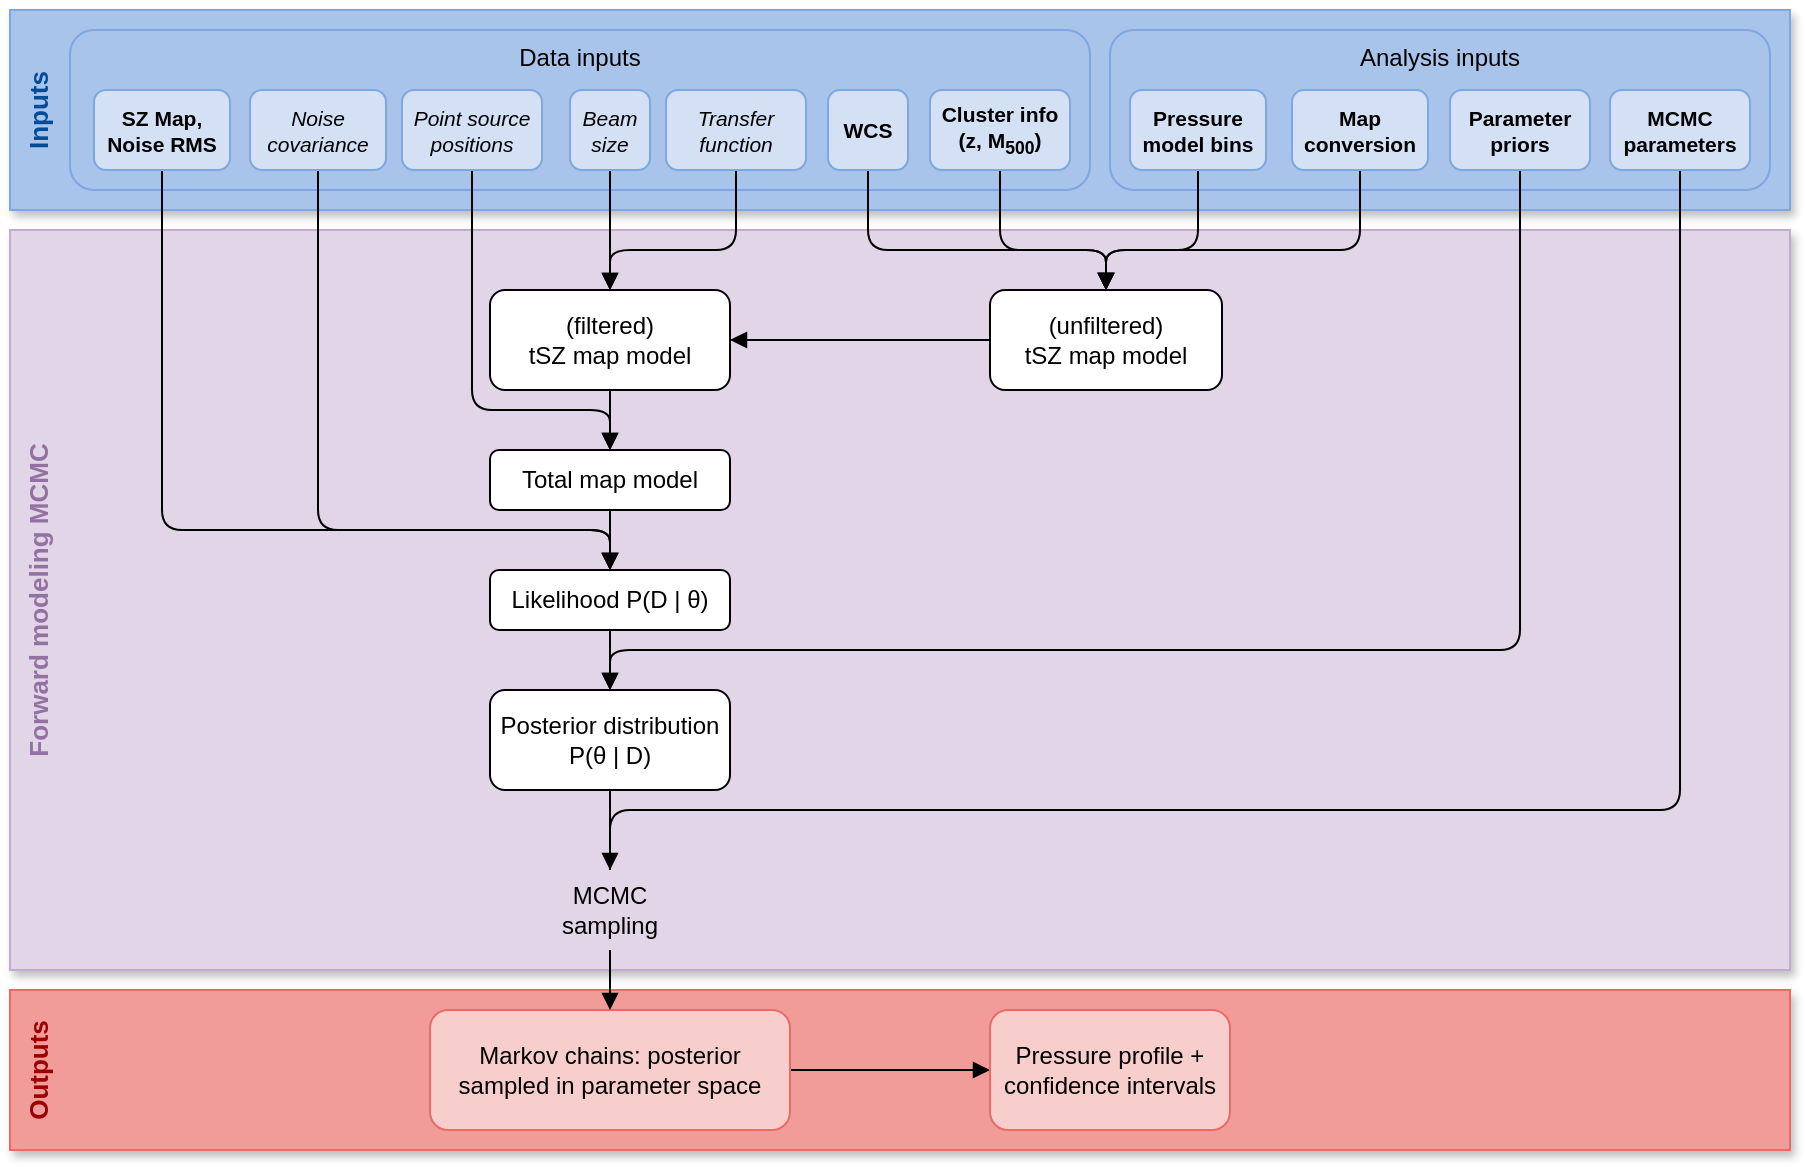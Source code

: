 <mxfile version="20.3.0" type="device"><diagram id="C5RBs43oDa-KdzZeNtuy" name="Page-1"><mxGraphModel dx="1018" dy="684" grid="1" gridSize="10" guides="1" tooltips="1" connect="1" arrows="1" fold="1" page="1" pageScale="1" pageWidth="1169" pageHeight="827" math="0" shadow="0"><root><mxCell id="WIyWlLk6GJQsqaUBKTNV-0"/><mxCell id="WIyWlLk6GJQsqaUBKTNV-1" parent="WIyWlLk6GJQsqaUBKTNV-0"/><mxCell id="9M-0-o-CaNjFpYtM1f-I-49" value="Forward modeling MCMC" style="rounded=0;whiteSpace=wrap;html=1;glass=0;labelBackgroundColor=none;sketch=0;fontFamily=Helvetica;fontSize=13;horizontal=0;verticalAlign=top;fontStyle=1;fillColor=#E1D5E7;strokeColor=#C3ABD0;fontColor=#9372A3;shadow=1;" parent="WIyWlLk6GJQsqaUBKTNV-1" vertex="1"><mxGeometry x="10" y="120" width="890" height="370" as="geometry"/></mxCell><mxCell id="9M-0-o-CaNjFpYtM1f-I-47" value="Inputs" style="rounded=0;whiteSpace=wrap;html=1;glass=0;labelBackgroundColor=none;sketch=0;fontFamily=Helvetica;fontSize=13;fontColor=#004C99;fillColor=#A9C4EB;strokeColor=#7EA6E0;horizontal=0;verticalAlign=top;fontStyle=1;shadow=1;" parent="WIyWlLk6GJQsqaUBKTNV-1" vertex="1"><mxGeometry x="10" y="10" width="890" height="100" as="geometry"/></mxCell><mxCell id="9M-0-o-CaNjFpYtM1f-I-46" value="Outputs" style="rounded=0;whiteSpace=wrap;html=1;glass=0;labelBackgroundColor=none;sketch=0;fontSize=13;strokeColor=#EA6B66;fillColor=#F19C99;horizontal=0;verticalAlign=top;fontStyle=1;fontColor=#990000;shadow=1;" parent="WIyWlLk6GJQsqaUBKTNV-1" vertex="1"><mxGeometry x="10" y="500" width="890" height="80" as="geometry"/></mxCell><mxCell id="9M-0-o-CaNjFpYtM1f-I-6" value="Data inputs" style="rounded=1;whiteSpace=wrap;html=1;verticalAlign=top;strokeColor=#7EA6E0;glass=0;sketch=0;fontStyle=0;fontSize=12;fontFamily=Helvetica;fillColor=none;" parent="WIyWlLk6GJQsqaUBKTNV-1" vertex="1"><mxGeometry x="40" y="20" width="510" height="80" as="geometry"/></mxCell><mxCell id="84_8ek-miSaWC4L311Z_-49" style="edgeStyle=orthogonalEdgeStyle;rounded=1;orthogonalLoop=1;jettySize=auto;html=1;exitX=0.5;exitY=1;exitDx=0;exitDy=0;endArrow=block;endFill=1;" parent="WIyWlLk6GJQsqaUBKTNV-1" source="9M-0-o-CaNjFpYtM1f-I-8" target="9M-0-o-CaNjFpYtM1f-I-16" edge="1"><mxGeometry relative="1" as="geometry"><Array as="points"><mxPoint x="86" y="270"/><mxPoint x="310" y="270"/></Array></mxGeometry></mxCell><mxCell id="9M-0-o-CaNjFpYtM1f-I-8" value="SZ Map,&lt;br&gt;Noise RMS" style="rounded=1;whiteSpace=wrap;html=1;strokeColor=#7EA6E0;fontSize=10.5;fillColor=#D4E1F5;fontStyle=1;verticalAlign=middle;glass=0;sketch=0;" parent="WIyWlLk6GJQsqaUBKTNV-1" vertex="1"><mxGeometry x="52" y="50" width="68" height="40" as="geometry"/></mxCell><mxCell id="84_8ek-miSaWC4L311Z_-53" style="edgeStyle=orthogonalEdgeStyle;rounded=1;orthogonalLoop=1;jettySize=auto;html=1;exitX=0.5;exitY=1;exitDx=0;exitDy=0;endArrow=block;endFill=1;" parent="WIyWlLk6GJQsqaUBKTNV-1" source="9M-0-o-CaNjFpYtM1f-I-10" target="84_8ek-miSaWC4L311Z_-41" edge="1"><mxGeometry relative="1" as="geometry"><Array as="points"><mxPoint x="373" y="130"/><mxPoint x="310" y="130"/></Array></mxGeometry></mxCell><mxCell id="9M-0-o-CaNjFpYtM1f-I-10" value="Transfer function" style="rounded=1;whiteSpace=wrap;html=1;strokeColor=#7EA6E0;fontSize=10.5;fillColor=#D4E1F5;fontStyle=2;verticalAlign=middle;glass=0;sketch=0;" parent="WIyWlLk6GJQsqaUBKTNV-1" vertex="1"><mxGeometry x="338" y="50" width="70" height="40" as="geometry"/></mxCell><mxCell id="84_8ek-miSaWC4L311Z_-47" style="edgeStyle=orthogonalEdgeStyle;rounded=1;orthogonalLoop=1;jettySize=auto;html=1;exitX=0.5;exitY=1;exitDx=0;exitDy=0;entryX=0.5;entryY=0;entryDx=0;entryDy=0;endArrow=block;endFill=1;" parent="WIyWlLk6GJQsqaUBKTNV-1" source="9M-0-o-CaNjFpYtM1f-I-12" target="9M-0-o-CaNjFpYtM1f-I-16" edge="1"><mxGeometry relative="1" as="geometry"/></mxCell><mxCell id="9M-0-o-CaNjFpYtM1f-I-12" value="Total map model" style="rounded=1;whiteSpace=wrap;html=1;labelBackgroundColor=#ffffff;" parent="WIyWlLk6GJQsqaUBKTNV-1" vertex="1"><mxGeometry x="250" y="230" width="120" height="30" as="geometry"/></mxCell><mxCell id="84_8ek-miSaWC4L311Z_-50" style="edgeStyle=orthogonalEdgeStyle;rounded=1;orthogonalLoop=1;jettySize=auto;html=1;exitX=0.5;exitY=1;exitDx=0;exitDy=0;endArrow=block;endFill=1;" parent="WIyWlLk6GJQsqaUBKTNV-1" source="9M-0-o-CaNjFpYtM1f-I-16" target="9M-0-o-CaNjFpYtM1f-I-51" edge="1"><mxGeometry relative="1" as="geometry"/></mxCell><mxCell id="9M-0-o-CaNjFpYtM1f-I-16" value="Likelihood P(D | θ)" style="rounded=1;whiteSpace=wrap;html=1;labelBackgroundColor=#ffffff;" parent="WIyWlLk6GJQsqaUBKTNV-1" vertex="1"><mxGeometry x="250" y="290" width="120" height="30" as="geometry"/></mxCell><mxCell id="9M-0-o-CaNjFpYtM1f-I-36" value="" style="edgeStyle=orthogonalEdgeStyle;jumpStyle=arc;jumpSize=10;orthogonalLoop=1;jettySize=auto;html=1;endArrow=block;endFill=1;" parent="WIyWlLk6GJQsqaUBKTNV-1" source="9M-0-o-CaNjFpYtM1f-I-22" target="9M-0-o-CaNjFpYtM1f-I-35" edge="1"><mxGeometry relative="1" as="geometry"/></mxCell><mxCell id="9M-0-o-CaNjFpYtM1f-I-22" value="Markov chains: posterior sampled in parameter space" style="rounded=1;whiteSpace=wrap;html=1;strokeColor=#EA6B66;fillColor=#f8cecc;" parent="WIyWlLk6GJQsqaUBKTNV-1" vertex="1"><mxGeometry x="220" y="510" width="180" height="60" as="geometry"/></mxCell><mxCell id="9M-0-o-CaNjFpYtM1f-I-35" value="Pressure profile + confidence intervals" style="whiteSpace=wrap;html=1;rounded=1;fillColor=#f8cecc;strokeColor=#EA6B66;" parent="WIyWlLk6GJQsqaUBKTNV-1" vertex="1"><mxGeometry x="500" y="510" width="120" height="60" as="geometry"/></mxCell><mxCell id="9M-0-o-CaNjFpYtM1f-I-44" value="" style="edgeStyle=orthogonalEdgeStyle;jumpStyle=arc;jumpSize=10;orthogonalLoop=1;jettySize=auto;html=1;" parent="WIyWlLk6GJQsqaUBKTNV-1" edge="1"><mxGeometry relative="1" as="geometry"><mxPoint x="670" y="550" as="targetPoint"/></mxGeometry></mxCell><mxCell id="84_8ek-miSaWC4L311Z_-57" style="edgeStyle=orthogonalEdgeStyle;rounded=1;orthogonalLoop=1;jettySize=auto;html=1;exitX=0.5;exitY=1;exitDx=0;exitDy=0;endArrow=block;endFill=1;startArrow=none;" parent="WIyWlLk6GJQsqaUBKTNV-1" source="84_8ek-miSaWC4L311Z_-58" target="9M-0-o-CaNjFpYtM1f-I-22" edge="1"><mxGeometry relative="1" as="geometry"/></mxCell><mxCell id="9M-0-o-CaNjFpYtM1f-I-51" value="Posterior distribution P(θ | D)" style="rounded=1;whiteSpace=wrap;html=1;labelBackgroundColor=#ffffff;" parent="WIyWlLk6GJQsqaUBKTNV-1" vertex="1"><mxGeometry x="250" y="350" width="120" height="50" as="geometry"/></mxCell><mxCell id="84_8ek-miSaWC4L311Z_-48" style="edgeStyle=orthogonalEdgeStyle;rounded=1;orthogonalLoop=1;jettySize=auto;html=1;exitX=0.5;exitY=1;exitDx=0;exitDy=0;endArrow=block;endFill=1;" parent="WIyWlLk6GJQsqaUBKTNV-1" source="84_8ek-miSaWC4L311Z_-1" target="9M-0-o-CaNjFpYtM1f-I-16" edge="1"><mxGeometry relative="1" as="geometry"><Array as="points"><mxPoint x="164" y="270"/><mxPoint x="310" y="270"/></Array></mxGeometry></mxCell><mxCell id="84_8ek-miSaWC4L311Z_-1" value="Noise covariance" style="rounded=1;whiteSpace=wrap;html=1;strokeColor=#7EA6E0;fontSize=10.5;fillColor=#D4E1F5;fontStyle=2;verticalAlign=middle;glass=0;sketch=0;" parent="WIyWlLk6GJQsqaUBKTNV-1" vertex="1"><mxGeometry x="130" y="50" width="68" height="40" as="geometry"/></mxCell><mxCell id="84_8ek-miSaWC4L311Z_-44" style="edgeStyle=orthogonalEdgeStyle;rounded=1;orthogonalLoop=1;jettySize=auto;html=1;exitX=0.5;exitY=1;exitDx=0;exitDy=0;endArrow=block;endFill=1;" parent="WIyWlLk6GJQsqaUBKTNV-1" source="84_8ek-miSaWC4L311Z_-2" target="84_8ek-miSaWC4L311Z_-41" edge="1"><mxGeometry relative="1" as="geometry"/></mxCell><mxCell id="84_8ek-miSaWC4L311Z_-2" value="Beam size" style="rounded=1;whiteSpace=wrap;html=1;strokeColor=#7EA6E0;fontSize=10.5;fillColor=#D4E1F5;fontStyle=2;verticalAlign=middle;glass=0;sketch=0;" parent="WIyWlLk6GJQsqaUBKTNV-1" vertex="1"><mxGeometry x="290" y="50" width="40" height="40" as="geometry"/></mxCell><mxCell id="84_8ek-miSaWC4L311Z_-40" style="edgeStyle=orthogonalEdgeStyle;rounded=1;orthogonalLoop=1;jettySize=auto;html=1;exitX=0.5;exitY=1;exitDx=0;exitDy=0;endArrow=block;endFill=1;" parent="WIyWlLk6GJQsqaUBKTNV-1" source="84_8ek-miSaWC4L311Z_-3" target="84_8ek-miSaWC4L311Z_-36" edge="1"><mxGeometry relative="1" as="geometry"><Array as="points"><mxPoint x="439" y="130"/><mxPoint x="558" y="130"/></Array></mxGeometry></mxCell><mxCell id="84_8ek-miSaWC4L311Z_-3" value="WCS" style="rounded=1;whiteSpace=wrap;html=1;strokeColor=#7EA6E0;fontSize=10.5;fillColor=#D4E1F5;fontStyle=1;verticalAlign=middle;glass=0;sketch=0;" parent="WIyWlLk6GJQsqaUBKTNV-1" vertex="1"><mxGeometry x="419" y="50" width="40" height="40" as="geometry"/></mxCell><mxCell id="84_8ek-miSaWC4L311Z_-4" value="Analysis inputs" style="rounded=1;whiteSpace=wrap;html=1;verticalAlign=top;strokeColor=#7EA6E0;glass=0;sketch=0;fontStyle=0;fontSize=12;fontFamily=Helvetica;fillColor=none;" parent="WIyWlLk6GJQsqaUBKTNV-1" vertex="1"><mxGeometry x="560" y="20" width="330" height="80" as="geometry"/></mxCell><mxCell id="84_8ek-miSaWC4L311Z_-38" style="edgeStyle=orthogonalEdgeStyle;rounded=1;orthogonalLoop=1;jettySize=auto;html=1;exitX=0.5;exitY=1;exitDx=0;exitDy=0;endArrow=block;endFill=1;" parent="WIyWlLk6GJQsqaUBKTNV-1" source="84_8ek-miSaWC4L311Z_-5" target="84_8ek-miSaWC4L311Z_-36" edge="1"><mxGeometry relative="1" as="geometry"><Array as="points"><mxPoint x="604" y="130"/><mxPoint x="558" y="130"/></Array></mxGeometry></mxCell><mxCell id="84_8ek-miSaWC4L311Z_-5" value="Pressure model bins" style="rounded=1;whiteSpace=wrap;html=1;strokeColor=#7EA6E0;fontSize=10.5;fillColor=#D4E1F5;fontStyle=1;verticalAlign=middle;glass=0;sketch=0;" parent="WIyWlLk6GJQsqaUBKTNV-1" vertex="1"><mxGeometry x="570" y="50" width="68" height="40" as="geometry"/></mxCell><mxCell id="84_8ek-miSaWC4L311Z_-51" style="edgeStyle=orthogonalEdgeStyle;rounded=1;orthogonalLoop=1;jettySize=auto;html=1;exitX=0.5;exitY=1;exitDx=0;exitDy=0;endArrow=block;endFill=1;" parent="WIyWlLk6GJQsqaUBKTNV-1" source="84_8ek-miSaWC4L311Z_-6" target="9M-0-o-CaNjFpYtM1f-I-51" edge="1"><mxGeometry relative="1" as="geometry"><Array as="points"><mxPoint x="765" y="330"/><mxPoint x="310" y="330"/></Array></mxGeometry></mxCell><mxCell id="84_8ek-miSaWC4L311Z_-6" value="Parameter priors" style="rounded=1;whiteSpace=wrap;html=1;strokeColor=#7EA6E0;fontSize=10.5;fillColor=#D4E1F5;fontStyle=1;verticalAlign=middle;glass=0;sketch=0;" parent="WIyWlLk6GJQsqaUBKTNV-1" vertex="1"><mxGeometry x="730" y="50" width="70" height="40" as="geometry"/></mxCell><mxCell id="84_8ek-miSaWC4L311Z_-37" style="edgeStyle=orthogonalEdgeStyle;rounded=1;orthogonalLoop=1;jettySize=auto;html=1;exitX=0.5;exitY=1;exitDx=0;exitDy=0;endArrow=block;endFill=1;" parent="WIyWlLk6GJQsqaUBKTNV-1" source="84_8ek-miSaWC4L311Z_-7" target="84_8ek-miSaWC4L311Z_-36" edge="1"><mxGeometry relative="1" as="geometry"><Array as="points"><mxPoint x="685" y="130"/><mxPoint x="558" y="130"/></Array></mxGeometry></mxCell><mxCell id="84_8ek-miSaWC4L311Z_-7" value="&lt;span style=&quot;font-style: normal;&quot;&gt;&lt;b&gt;Map conversion&lt;/b&gt;&lt;/span&gt;" style="rounded=1;whiteSpace=wrap;html=1;strokeColor=#7EA6E0;fontSize=10.5;fillColor=#D4E1F5;fontStyle=2;verticalAlign=middle;glass=0;sketch=0;" parent="WIyWlLk6GJQsqaUBKTNV-1" vertex="1"><mxGeometry x="651" y="50" width="68" height="40" as="geometry"/></mxCell><mxCell id="84_8ek-miSaWC4L311Z_-46" style="edgeStyle=orthogonalEdgeStyle;rounded=1;orthogonalLoop=1;jettySize=auto;html=1;exitX=0.5;exitY=1;exitDx=0;exitDy=0;endArrow=block;endFill=1;" parent="WIyWlLk6GJQsqaUBKTNV-1" source="84_8ek-miSaWC4L311Z_-10" target="9M-0-o-CaNjFpYtM1f-I-12" edge="1"><mxGeometry relative="1" as="geometry"><Array as="points"><mxPoint x="241" y="210"/><mxPoint x="310" y="210"/></Array></mxGeometry></mxCell><mxCell id="84_8ek-miSaWC4L311Z_-10" value="Point source positions" style="rounded=1;whiteSpace=wrap;html=1;strokeColor=#7EA6E0;fontSize=10.5;fillColor=#D4E1F5;fontStyle=2;verticalAlign=middle;glass=0;sketch=0;" parent="WIyWlLk6GJQsqaUBKTNV-1" vertex="1"><mxGeometry x="206" y="50" width="70" height="40" as="geometry"/></mxCell><mxCell id="84_8ek-miSaWC4L311Z_-39" style="edgeStyle=orthogonalEdgeStyle;rounded=1;orthogonalLoop=1;jettySize=auto;html=1;exitX=0.5;exitY=1;exitDx=0;exitDy=0;endArrow=block;endFill=1;" parent="WIyWlLk6GJQsqaUBKTNV-1" source="84_8ek-miSaWC4L311Z_-35" target="84_8ek-miSaWC4L311Z_-36" edge="1"><mxGeometry relative="1" as="geometry"><Array as="points"><mxPoint x="505" y="130"/><mxPoint x="558" y="130"/></Array></mxGeometry></mxCell><mxCell id="84_8ek-miSaWC4L311Z_-35" value="Cluster info (z, M&lt;sub&gt;500&lt;/sub&gt;)" style="rounded=1;whiteSpace=wrap;html=1;strokeColor=#7EA6E0;fontSize=10.5;fillColor=#D4E1F5;fontStyle=1;verticalAlign=middle;glass=0;sketch=0;" parent="WIyWlLk6GJQsqaUBKTNV-1" vertex="1"><mxGeometry x="470" y="50" width="70" height="40" as="geometry"/></mxCell><mxCell id="84_8ek-miSaWC4L311Z_-61" style="edgeStyle=orthogonalEdgeStyle;rounded=1;orthogonalLoop=1;jettySize=auto;html=1;exitX=0;exitY=0.5;exitDx=0;exitDy=0;endArrow=block;endFill=1;" parent="WIyWlLk6GJQsqaUBKTNV-1" source="84_8ek-miSaWC4L311Z_-36" target="84_8ek-miSaWC4L311Z_-41" edge="1"><mxGeometry relative="1" as="geometry"/></mxCell><mxCell id="84_8ek-miSaWC4L311Z_-36" value="(unfiltered)&lt;br&gt;tSZ map model" style="rounded=1;whiteSpace=wrap;html=1;labelBackgroundColor=#ffffff;" parent="WIyWlLk6GJQsqaUBKTNV-1" vertex="1"><mxGeometry x="500" y="150" width="116" height="50" as="geometry"/></mxCell><mxCell id="84_8ek-miSaWC4L311Z_-45" style="edgeStyle=orthogonalEdgeStyle;rounded=1;orthogonalLoop=1;jettySize=auto;html=1;exitX=0.5;exitY=1;exitDx=0;exitDy=0;endArrow=block;endFill=1;" parent="WIyWlLk6GJQsqaUBKTNV-1" source="84_8ek-miSaWC4L311Z_-41" target="9M-0-o-CaNjFpYtM1f-I-12" edge="1"><mxGeometry relative="1" as="geometry"/></mxCell><mxCell id="84_8ek-miSaWC4L311Z_-41" value="(filtered)&lt;br&gt;tSZ map model" style="rounded=1;whiteSpace=wrap;html=1;labelBackgroundColor=#ffffff;" parent="WIyWlLk6GJQsqaUBKTNV-1" vertex="1"><mxGeometry x="250" y="150" width="120" height="50" as="geometry"/></mxCell><mxCell id="84_8ek-miSaWC4L311Z_-60" style="edgeStyle=orthogonalEdgeStyle;rounded=1;orthogonalLoop=1;jettySize=auto;html=1;exitX=0.5;exitY=1;exitDx=0;exitDy=0;endArrow=block;endFill=1;" parent="WIyWlLk6GJQsqaUBKTNV-1" source="84_8ek-miSaWC4L311Z_-54" target="84_8ek-miSaWC4L311Z_-58" edge="1"><mxGeometry relative="1" as="geometry"><Array as="points"><mxPoint x="845" y="410"/><mxPoint x="310" y="410"/></Array></mxGeometry></mxCell><mxCell id="84_8ek-miSaWC4L311Z_-54" value="MCMC parameters" style="rounded=1;whiteSpace=wrap;html=1;strokeColor=#7EA6E0;fontSize=10.5;fillColor=#D4E1F5;fontStyle=1;verticalAlign=middle;glass=0;sketch=0;" parent="WIyWlLk6GJQsqaUBKTNV-1" vertex="1"><mxGeometry x="810" y="50" width="70" height="40" as="geometry"/></mxCell><mxCell id="84_8ek-miSaWC4L311Z_-58" value="MCMC&lt;br&gt;sampling" style="rounded=1;whiteSpace=wrap;html=1;labelBackgroundColor=none;fillColor=#e1d5e7;strokeColor=none;" parent="WIyWlLk6GJQsqaUBKTNV-1" vertex="1"><mxGeometry x="250" y="440" width="120" height="40" as="geometry"/></mxCell><mxCell id="84_8ek-miSaWC4L311Z_-59" value="" style="edgeStyle=orthogonalEdgeStyle;rounded=1;orthogonalLoop=1;jettySize=auto;html=1;exitX=0.5;exitY=1;exitDx=0;exitDy=0;endArrow=none;endFill=1;" parent="WIyWlLk6GJQsqaUBKTNV-1" source="9M-0-o-CaNjFpYtM1f-I-51" target="84_8ek-miSaWC4L311Z_-58" edge="1"><mxGeometry relative="1" as="geometry"><mxPoint x="310" y="520" as="sourcePoint"/><mxPoint x="310" y="640" as="targetPoint"/></mxGeometry></mxCell></root></mxGraphModel></diagram></mxfile>